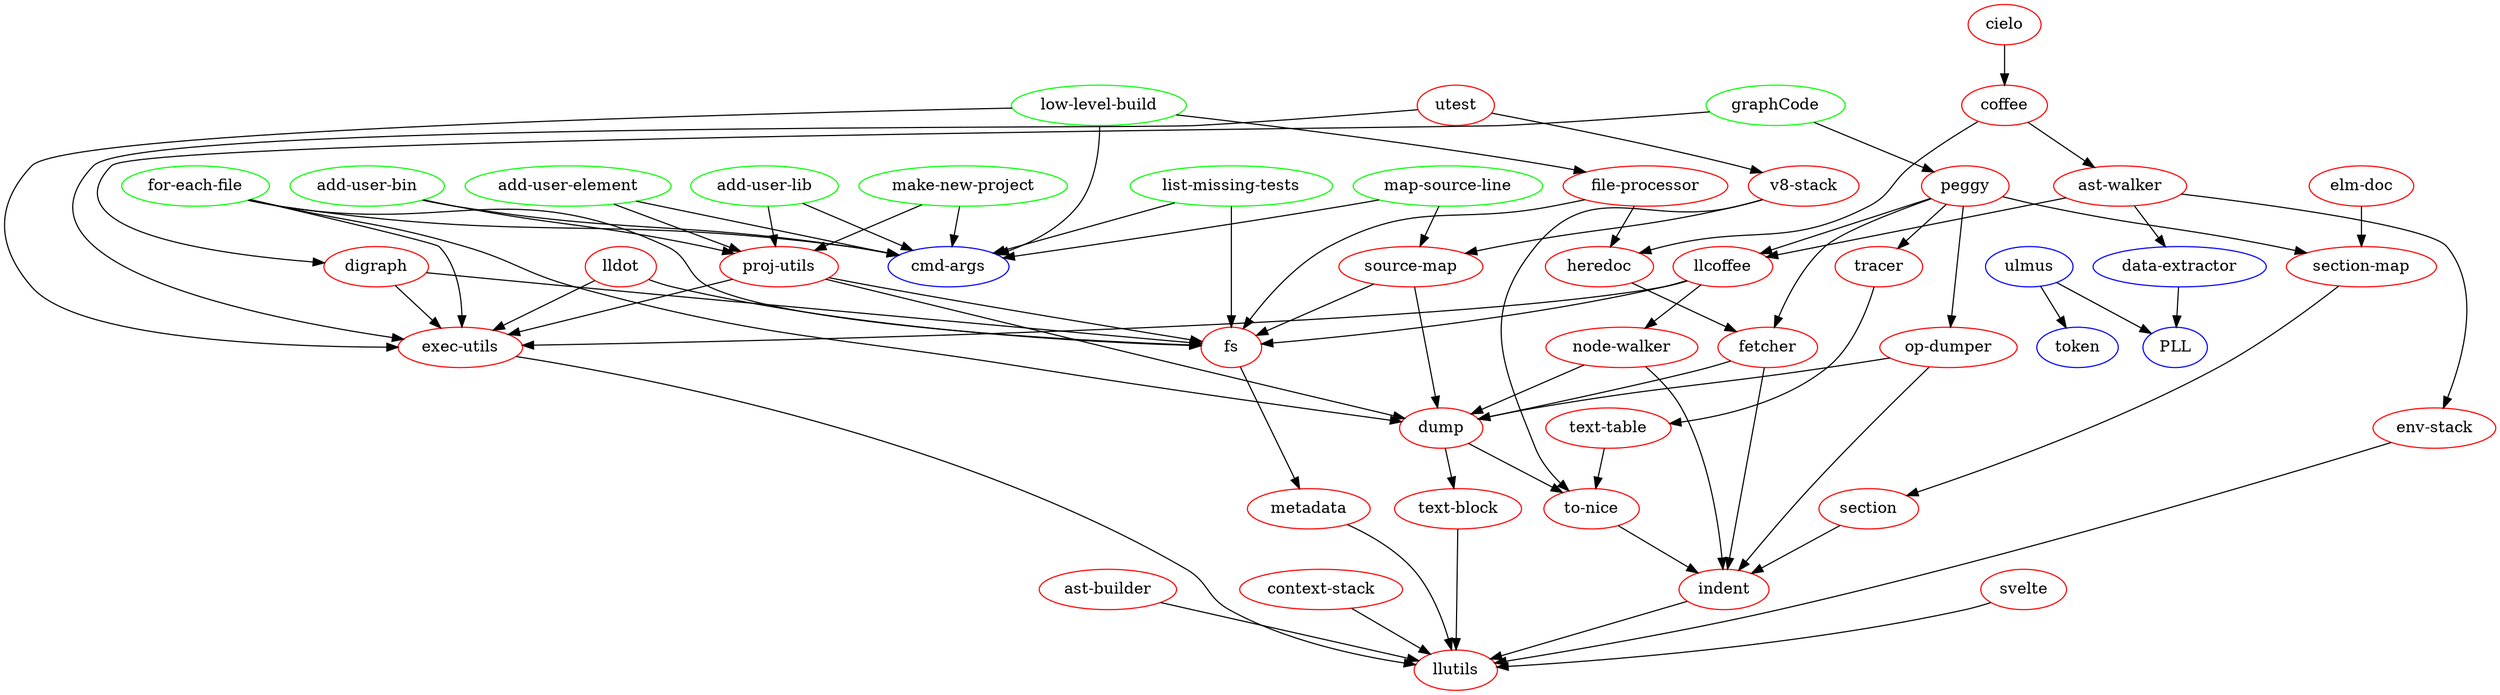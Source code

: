 digraph {
	"PLL" [fillcolor=blue, color=blue]
	"add-user-bin" [fillcolor=green, color=green]
	"add-user-bin" -> "cmd-args"
	"add-user-bin" -> "proj-utils"
	"add-user-element" [fillcolor=green, color=green]
	"add-user-element" -> "cmd-args"
	"add-user-element" -> "proj-utils"
	"add-user-lib" [fillcolor=green, color=green]
	"add-user-lib" -> "cmd-args"
	"add-user-lib" -> "proj-utils"
	"ast-builder" [fillcolor=red, color=red]
	"ast-builder" -> "llutils"
	"ast-walker" [fillcolor=red, color=red]
	"ast-walker" -> "data-extractor"
	"ast-walker" -> "env-stack"
	"ast-walker" -> "llcoffee"
	"cielo" [fillcolor=red, color=red]
	"cielo" -> "coffee"
	"cmd-args" [fillcolor=blue, color=blue]
	"coffee" [fillcolor=red, color=red]
	"coffee" -> "heredoc"
	"coffee" -> "ast-walker"
	"context-stack" [fillcolor=red, color=red]
	"context-stack" -> "llutils"
	"data-extractor" [fillcolor=blue, color=blue]
	"data-extractor" -> "PLL"
	"digraph" [fillcolor=red, color=red]
	"digraph" -> "exec-utils"
	"digraph" -> "fs"
	"dump" [fillcolor=red, color=red]
	"dump" -> "text-block"
	"dump" -> "to-nice"
	"elm-doc" [fillcolor=red, color=red]
	"elm-doc" -> "section-map"
	"env-stack" [fillcolor=red, color=red]
	"env-stack" -> "llutils"
	"exec-utils" [fillcolor=red, color=red]
	"exec-utils" -> "llutils"
	"fetcher" [fillcolor=red, color=red]
	"fetcher" -> "dump"
	"fetcher" -> "indent"
	"file-processor" [fillcolor=red, color=red]
	"file-processor" -> "fs"
	"file-processor" -> "heredoc"
	"for-each-file" [fillcolor=green, color=green]
	"for-each-file" -> "exec-utils"
	"for-each-file" -> "dump"
	"for-each-file" -> "cmd-args"
	"for-each-file" -> "fs"
	"fs" [fillcolor=red, color=red]
	"fs" -> "metadata"
	"graphCode" [fillcolor=green, color=green]
	"graphCode" -> "peggy"
	"graphCode" -> "digraph"
	"heredoc" [fillcolor=red, color=red]
	"heredoc" -> "fetcher"
	"indent" [fillcolor=red, color=red]
	"indent" -> "llutils"
	"list-missing-tests" [fillcolor=green, color=green]
	"list-missing-tests" -> "fs"
	"list-missing-tests" -> "cmd-args"
	"llcoffee" [fillcolor=red, color=red]
	"llcoffee" -> "exec-utils"
	"llcoffee" -> "fs"
	"llcoffee" -> "node-walker"
	"lldot" [fillcolor=red, color=red]
	"lldot" -> "exec-utils"
	"lldot" -> "fs"
	"llutils" [fillcolor=red, color=red]
	"low-level-build" [fillcolor=green, color=green]
	"low-level-build" -> "exec-utils"
	"low-level-build" -> "cmd-args"
	"low-level-build" -> "file-processor"
	"make-new-project" [fillcolor=green, color=green]
	"make-new-project" -> "cmd-args"
	"make-new-project" -> "proj-utils"
	"map-source-line" [fillcolor=green, color=green]
	"map-source-line" -> "source-map"
	"map-source-line" -> "cmd-args"
	"metadata" [fillcolor=red, color=red]
	"metadata" -> "llutils"
	"node-walker" [fillcolor=red, color=red]
	"node-walker" -> "dump"
	"node-walker" -> "indent"
	"op-dumper" [fillcolor=red, color=red]
	"op-dumper" -> "indent"
	"op-dumper" -> "dump"
	"peggy" [fillcolor=red, color=red]
	"peggy" -> "llcoffee"
	"peggy" -> "fetcher"
	"peggy" -> "section-map"
	"peggy" -> "tracer"
	"peggy" -> "op-dumper"
	"proj-utils" [fillcolor=red, color=red]
	"proj-utils" -> "exec-utils"
	"proj-utils" -> "dump"
	"proj-utils" -> "fs"
	"section" [fillcolor=red, color=red]
	"section" -> "indent"
	"section-map" [fillcolor=red, color=red]
	"section-map" -> "section"
	"source-map" [fillcolor=red, color=red]
	"source-map" -> "fs"
	"source-map" -> "dump"
	"svelte" [fillcolor=red, color=red]
	"svelte" -> "llutils"
	"text-block" [fillcolor=red, color=red]
	"text-block" -> "llutils"
	"text-table" [fillcolor=red, color=red]
	"text-table" -> "to-nice"
	"to-nice" [fillcolor=red, color=red]
	"to-nice" -> "indent"
	"token" [fillcolor=blue, color=blue]
	"tracer" [fillcolor=red, color=red]
	"tracer" -> "text-table"
	"ulmus" [fillcolor=blue, color=blue]
	"ulmus" -> "PLL"
	"ulmus" -> "token"
	"utest" [fillcolor=red, color=red]
	"utest" -> "exec-utils"
	"utest" -> "v8-stack"
	"v8-stack" [fillcolor=red, color=red]
	"v8-stack" -> "source-map"
	"v8-stack" -> "to-nice"
	}